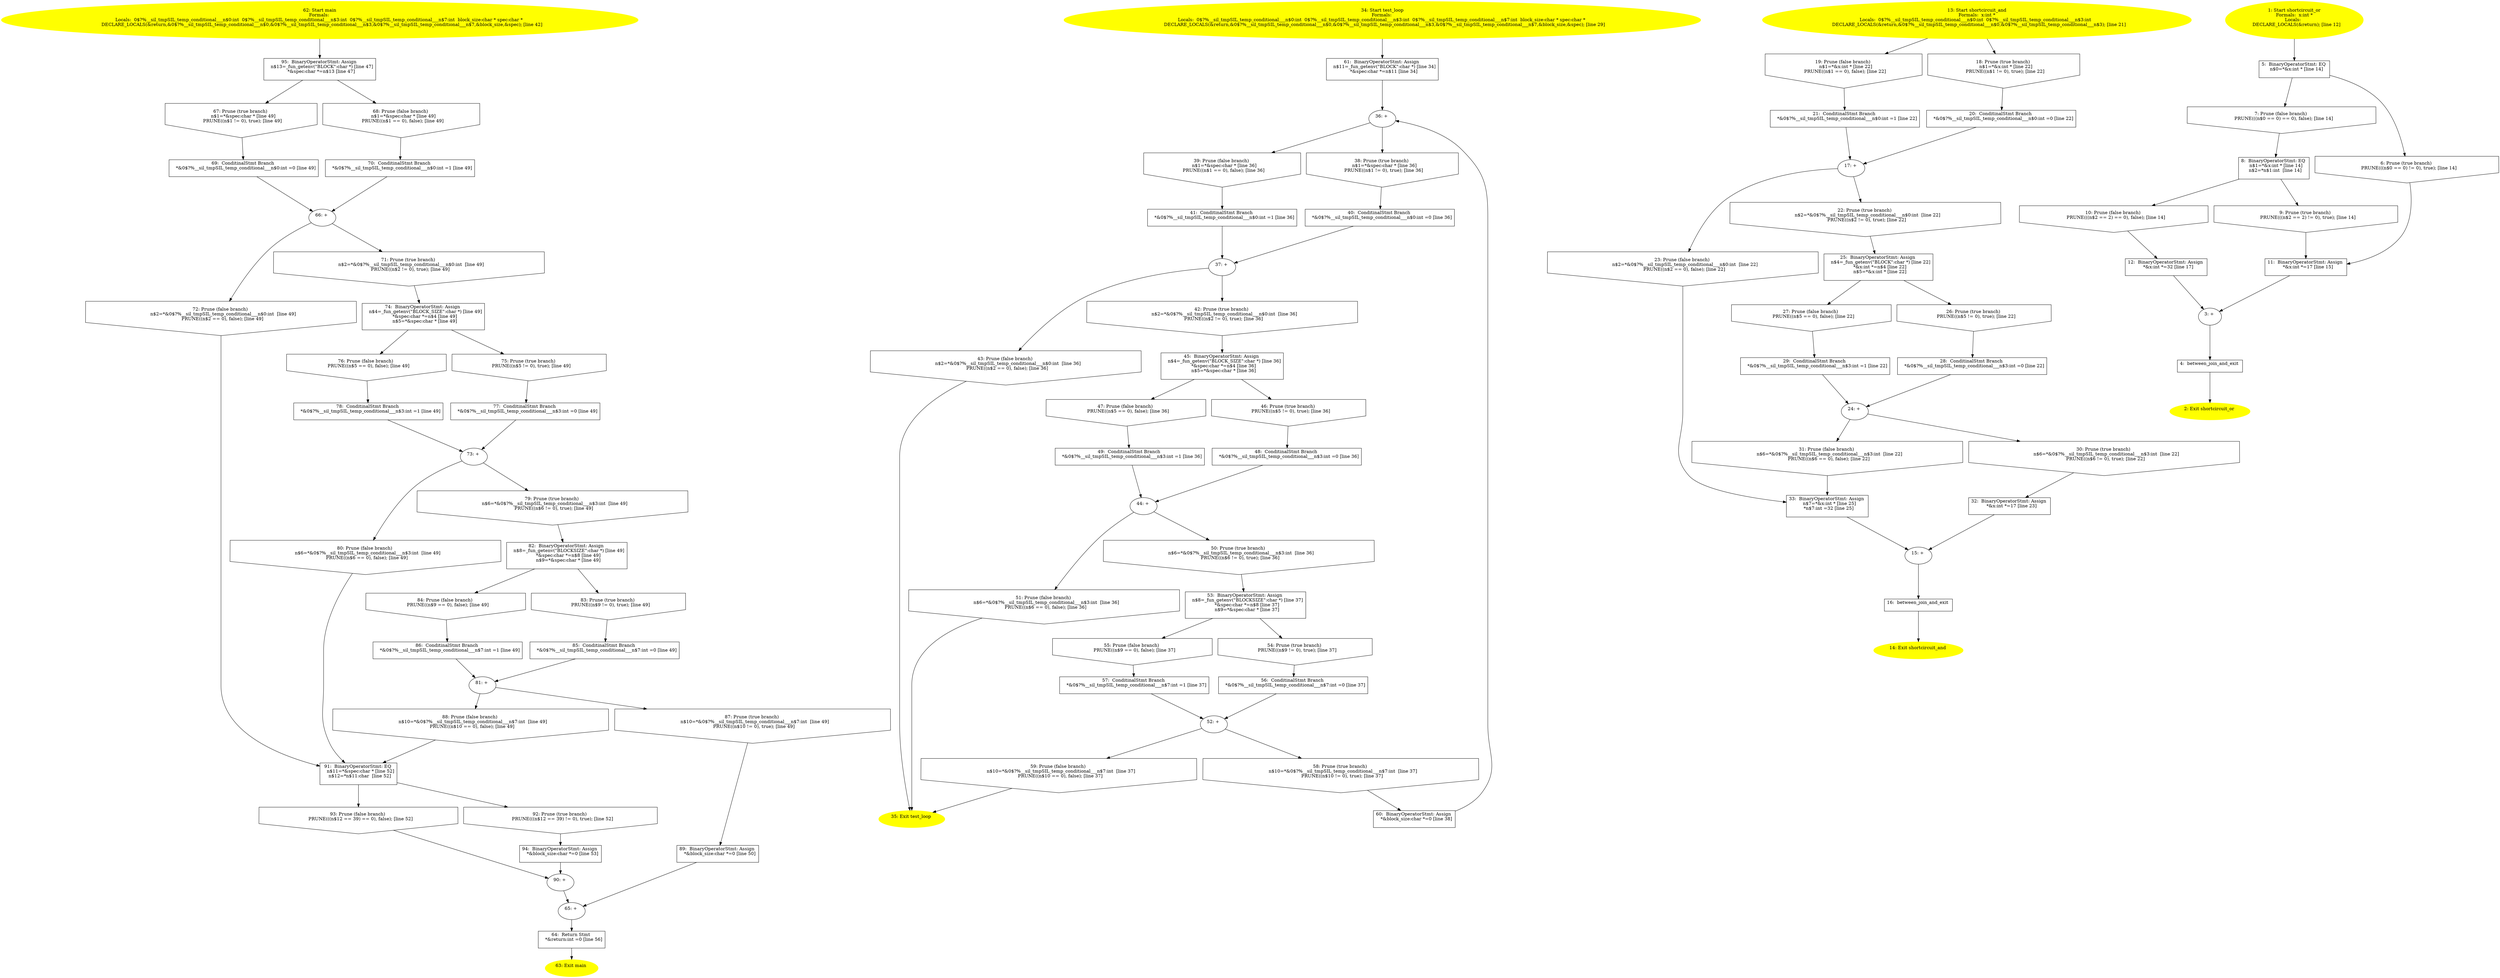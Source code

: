 /* @generated */
digraph iCFG {
95 [label="95:  BinaryOperatorStmt: Assign \n   n$13=_fun_getenv(\"BLOCK\":char *) [line 47]\n  *&spec:char *=n$13 [line 47]\n " shape="box"]
	

	 95 -> 67 ;
	 95 -> 68 ;
94 [label="94:  BinaryOperatorStmt: Assign \n   *&block_size:char *=0 [line 53]\n " shape="box"]
	

	 94 -> 90 ;
93 [label="93: Prune (false branch) \n   PRUNE(((n$12 == 39) == 0), false); [line 52]\n " shape="invhouse"]
	

	 93 -> 90 ;
92 [label="92: Prune (true branch) \n   PRUNE(((n$12 == 39) != 0), true); [line 52]\n " shape="invhouse"]
	

	 92 -> 94 ;
91 [label="91:  BinaryOperatorStmt: EQ \n   n$11=*&spec:char * [line 52]\n  n$12=*n$11:char  [line 52]\n " shape="box"]
	

	 91 -> 92 ;
	 91 -> 93 ;
90 [label="90: + \n  " ]
	

	 90 -> 65 ;
89 [label="89:  BinaryOperatorStmt: Assign \n   *&block_size:char *=0 [line 50]\n " shape="box"]
	

	 89 -> 65 ;
88 [label="88: Prune (false branch) \n   n$10=*&0$?%__sil_tmpSIL_temp_conditional___n$7:int  [line 49]\n  PRUNE((n$10 == 0), false); [line 49]\n " shape="invhouse"]
	

	 88 -> 91 ;
87 [label="87: Prune (true branch) \n   n$10=*&0$?%__sil_tmpSIL_temp_conditional___n$7:int  [line 49]\n  PRUNE((n$10 != 0), true); [line 49]\n " shape="invhouse"]
	

	 87 -> 89 ;
86 [label="86:  ConditinalStmt Branch \n   *&0$?%__sil_tmpSIL_temp_conditional___n$7:int =1 [line 49]\n " shape="box"]
	

	 86 -> 81 ;
85 [label="85:  ConditinalStmt Branch \n   *&0$?%__sil_tmpSIL_temp_conditional___n$7:int =0 [line 49]\n " shape="box"]
	

	 85 -> 81 ;
84 [label="84: Prune (false branch) \n   PRUNE((n$9 == 0), false); [line 49]\n " shape="invhouse"]
	

	 84 -> 86 ;
83 [label="83: Prune (true branch) \n   PRUNE((n$9 != 0), true); [line 49]\n " shape="invhouse"]
	

	 83 -> 85 ;
82 [label="82:  BinaryOperatorStmt: Assign \n   n$8=_fun_getenv(\"BLOCKSIZE\":char *) [line 49]\n  *&spec:char *=n$8 [line 49]\n  n$9=*&spec:char * [line 49]\n " shape="box"]
	

	 82 -> 83 ;
	 82 -> 84 ;
81 [label="81: + \n  " ]
	

	 81 -> 87 ;
	 81 -> 88 ;
80 [label="80: Prune (false branch) \n   n$6=*&0$?%__sil_tmpSIL_temp_conditional___n$3:int  [line 49]\n  PRUNE((n$6 == 0), false); [line 49]\n " shape="invhouse"]
	

	 80 -> 91 ;
79 [label="79: Prune (true branch) \n   n$6=*&0$?%__sil_tmpSIL_temp_conditional___n$3:int  [line 49]\n  PRUNE((n$6 != 0), true); [line 49]\n " shape="invhouse"]
	

	 79 -> 82 ;
78 [label="78:  ConditinalStmt Branch \n   *&0$?%__sil_tmpSIL_temp_conditional___n$3:int =1 [line 49]\n " shape="box"]
	

	 78 -> 73 ;
77 [label="77:  ConditinalStmt Branch \n   *&0$?%__sil_tmpSIL_temp_conditional___n$3:int =0 [line 49]\n " shape="box"]
	

	 77 -> 73 ;
76 [label="76: Prune (false branch) \n   PRUNE((n$5 == 0), false); [line 49]\n " shape="invhouse"]
	

	 76 -> 78 ;
75 [label="75: Prune (true branch) \n   PRUNE((n$5 != 0), true); [line 49]\n " shape="invhouse"]
	

	 75 -> 77 ;
74 [label="74:  BinaryOperatorStmt: Assign \n   n$4=_fun_getenv(\"BLOCK_SIZE\":char *) [line 49]\n  *&spec:char *=n$4 [line 49]\n  n$5=*&spec:char * [line 49]\n " shape="box"]
	

	 74 -> 75 ;
	 74 -> 76 ;
73 [label="73: + \n  " ]
	

	 73 -> 79 ;
	 73 -> 80 ;
72 [label="72: Prune (false branch) \n   n$2=*&0$?%__sil_tmpSIL_temp_conditional___n$0:int  [line 49]\n  PRUNE((n$2 == 0), false); [line 49]\n " shape="invhouse"]
	

	 72 -> 91 ;
71 [label="71: Prune (true branch) \n   n$2=*&0$?%__sil_tmpSIL_temp_conditional___n$0:int  [line 49]\n  PRUNE((n$2 != 0), true); [line 49]\n " shape="invhouse"]
	

	 71 -> 74 ;
70 [label="70:  ConditinalStmt Branch \n   *&0$?%__sil_tmpSIL_temp_conditional___n$0:int =1 [line 49]\n " shape="box"]
	

	 70 -> 66 ;
69 [label="69:  ConditinalStmt Branch \n   *&0$?%__sil_tmpSIL_temp_conditional___n$0:int =0 [line 49]\n " shape="box"]
	

	 69 -> 66 ;
68 [label="68: Prune (false branch) \n   n$1=*&spec:char * [line 49]\n  PRUNE((n$1 == 0), false); [line 49]\n " shape="invhouse"]
	

	 68 -> 70 ;
67 [label="67: Prune (true branch) \n   n$1=*&spec:char * [line 49]\n  PRUNE((n$1 != 0), true); [line 49]\n " shape="invhouse"]
	

	 67 -> 69 ;
66 [label="66: + \n  " ]
	

	 66 -> 71 ;
	 66 -> 72 ;
65 [label="65: + \n  " ]
	

	 65 -> 64 ;
64 [label="64:  Return Stmt \n   *&return:int =0 [line 56]\n " shape="box"]
	

	 64 -> 63 ;
63 [label="63: Exit main \n  " color=yellow style=filled]
	

62 [label="62: Start main\nFormals: \nLocals:  0$?%__sil_tmpSIL_temp_conditional___n$0:int  0$?%__sil_tmpSIL_temp_conditional___n$3:int  0$?%__sil_tmpSIL_temp_conditional___n$7:int  block_size:char * spec:char * \n   DECLARE_LOCALS(&return,&0$?%__sil_tmpSIL_temp_conditional___n$0,&0$?%__sil_tmpSIL_temp_conditional___n$3,&0$?%__sil_tmpSIL_temp_conditional___n$7,&block_size,&spec); [line 42]\n " color=yellow style=filled]
	

	 62 -> 95 ;
61 [label="61:  BinaryOperatorStmt: Assign \n   n$11=_fun_getenv(\"BLOCK\":char *) [line 34]\n  *&spec:char *=n$11 [line 34]\n " shape="box"]
	

	 61 -> 36 ;
60 [label="60:  BinaryOperatorStmt: Assign \n   *&block_size:char *=0 [line 38]\n " shape="box"]
	

	 60 -> 36 ;
59 [label="59: Prune (false branch) \n   n$10=*&0$?%__sil_tmpSIL_temp_conditional___n$7:int  [line 37]\n  PRUNE((n$10 == 0), false); [line 37]\n " shape="invhouse"]
	

	 59 -> 35 ;
58 [label="58: Prune (true branch) \n   n$10=*&0$?%__sil_tmpSIL_temp_conditional___n$7:int  [line 37]\n  PRUNE((n$10 != 0), true); [line 37]\n " shape="invhouse"]
	

	 58 -> 60 ;
57 [label="57:  ConditinalStmt Branch \n   *&0$?%__sil_tmpSIL_temp_conditional___n$7:int =1 [line 37]\n " shape="box"]
	

	 57 -> 52 ;
56 [label="56:  ConditinalStmt Branch \n   *&0$?%__sil_tmpSIL_temp_conditional___n$7:int =0 [line 37]\n " shape="box"]
	

	 56 -> 52 ;
55 [label="55: Prune (false branch) \n   PRUNE((n$9 == 0), false); [line 37]\n " shape="invhouse"]
	

	 55 -> 57 ;
54 [label="54: Prune (true branch) \n   PRUNE((n$9 != 0), true); [line 37]\n " shape="invhouse"]
	

	 54 -> 56 ;
53 [label="53:  BinaryOperatorStmt: Assign \n   n$8=_fun_getenv(\"BLOCKSIZE\":char *) [line 37]\n  *&spec:char *=n$8 [line 37]\n  n$9=*&spec:char * [line 37]\n " shape="box"]
	

	 53 -> 54 ;
	 53 -> 55 ;
52 [label="52: + \n  " ]
	

	 52 -> 58 ;
	 52 -> 59 ;
51 [label="51: Prune (false branch) \n   n$6=*&0$?%__sil_tmpSIL_temp_conditional___n$3:int  [line 36]\n  PRUNE((n$6 == 0), false); [line 36]\n " shape="invhouse"]
	

	 51 -> 35 ;
50 [label="50: Prune (true branch) \n   n$6=*&0$?%__sil_tmpSIL_temp_conditional___n$3:int  [line 36]\n  PRUNE((n$6 != 0), true); [line 36]\n " shape="invhouse"]
	

	 50 -> 53 ;
49 [label="49:  ConditinalStmt Branch \n   *&0$?%__sil_tmpSIL_temp_conditional___n$3:int =1 [line 36]\n " shape="box"]
	

	 49 -> 44 ;
48 [label="48:  ConditinalStmt Branch \n   *&0$?%__sil_tmpSIL_temp_conditional___n$3:int =0 [line 36]\n " shape="box"]
	

	 48 -> 44 ;
47 [label="47: Prune (false branch) \n   PRUNE((n$5 == 0), false); [line 36]\n " shape="invhouse"]
	

	 47 -> 49 ;
46 [label="46: Prune (true branch) \n   PRUNE((n$5 != 0), true); [line 36]\n " shape="invhouse"]
	

	 46 -> 48 ;
45 [label="45:  BinaryOperatorStmt: Assign \n   n$4=_fun_getenv(\"BLOCK_SIZE\":char *) [line 36]\n  *&spec:char *=n$4 [line 36]\n  n$5=*&spec:char * [line 36]\n " shape="box"]
	

	 45 -> 46 ;
	 45 -> 47 ;
44 [label="44: + \n  " ]
	

	 44 -> 50 ;
	 44 -> 51 ;
43 [label="43: Prune (false branch) \n   n$2=*&0$?%__sil_tmpSIL_temp_conditional___n$0:int  [line 36]\n  PRUNE((n$2 == 0), false); [line 36]\n " shape="invhouse"]
	

	 43 -> 35 ;
42 [label="42: Prune (true branch) \n   n$2=*&0$?%__sil_tmpSIL_temp_conditional___n$0:int  [line 36]\n  PRUNE((n$2 != 0), true); [line 36]\n " shape="invhouse"]
	

	 42 -> 45 ;
41 [label="41:  ConditinalStmt Branch \n   *&0$?%__sil_tmpSIL_temp_conditional___n$0:int =1 [line 36]\n " shape="box"]
	

	 41 -> 37 ;
40 [label="40:  ConditinalStmt Branch \n   *&0$?%__sil_tmpSIL_temp_conditional___n$0:int =0 [line 36]\n " shape="box"]
	

	 40 -> 37 ;
39 [label="39: Prune (false branch) \n   n$1=*&spec:char * [line 36]\n  PRUNE((n$1 == 0), false); [line 36]\n " shape="invhouse"]
	

	 39 -> 41 ;
38 [label="38: Prune (true branch) \n   n$1=*&spec:char * [line 36]\n  PRUNE((n$1 != 0), true); [line 36]\n " shape="invhouse"]
	

	 38 -> 40 ;
37 [label="37: + \n  " ]
	

	 37 -> 42 ;
	 37 -> 43 ;
36 [label="36: + \n  " ]
	

	 36 -> 38 ;
	 36 -> 39 ;
35 [label="35: Exit test_loop \n  " color=yellow style=filled]
	

34 [label="34: Start test_loop\nFormals: \nLocals:  0$?%__sil_tmpSIL_temp_conditional___n$0:int  0$?%__sil_tmpSIL_temp_conditional___n$3:int  0$?%__sil_tmpSIL_temp_conditional___n$7:int  block_size:char * spec:char * \n   DECLARE_LOCALS(&return,&0$?%__sil_tmpSIL_temp_conditional___n$0,&0$?%__sil_tmpSIL_temp_conditional___n$3,&0$?%__sil_tmpSIL_temp_conditional___n$7,&block_size,&spec); [line 29]\n " color=yellow style=filled]
	

	 34 -> 61 ;
33 [label="33:  BinaryOperatorStmt: Assign \n   n$7=*&x:int * [line 25]\n  *n$7:int =32 [line 25]\n " shape="box"]
	

	 33 -> 15 ;
32 [label="32:  BinaryOperatorStmt: Assign \n   *&x:int *=17 [line 23]\n " shape="box"]
	

	 32 -> 15 ;
31 [label="31: Prune (false branch) \n   n$6=*&0$?%__sil_tmpSIL_temp_conditional___n$3:int  [line 22]\n  PRUNE((n$6 == 0), false); [line 22]\n " shape="invhouse"]
	

	 31 -> 33 ;
30 [label="30: Prune (true branch) \n   n$6=*&0$?%__sil_tmpSIL_temp_conditional___n$3:int  [line 22]\n  PRUNE((n$6 != 0), true); [line 22]\n " shape="invhouse"]
	

	 30 -> 32 ;
29 [label="29:  ConditinalStmt Branch \n   *&0$?%__sil_tmpSIL_temp_conditional___n$3:int =1 [line 22]\n " shape="box"]
	

	 29 -> 24 ;
28 [label="28:  ConditinalStmt Branch \n   *&0$?%__sil_tmpSIL_temp_conditional___n$3:int =0 [line 22]\n " shape="box"]
	

	 28 -> 24 ;
27 [label="27: Prune (false branch) \n   PRUNE((n$5 == 0), false); [line 22]\n " shape="invhouse"]
	

	 27 -> 29 ;
26 [label="26: Prune (true branch) \n   PRUNE((n$5 != 0), true); [line 22]\n " shape="invhouse"]
	

	 26 -> 28 ;
25 [label="25:  BinaryOperatorStmt: Assign \n   n$4=_fun_getenv(\"BLOCK\":char *) [line 22]\n  *&x:int *=n$4 [line 22]\n  n$5=*&x:int * [line 22]\n " shape="box"]
	

	 25 -> 26 ;
	 25 -> 27 ;
24 [label="24: + \n  " ]
	

	 24 -> 30 ;
	 24 -> 31 ;
23 [label="23: Prune (false branch) \n   n$2=*&0$?%__sil_tmpSIL_temp_conditional___n$0:int  [line 22]\n  PRUNE((n$2 == 0), false); [line 22]\n " shape="invhouse"]
	

	 23 -> 33 ;
22 [label="22: Prune (true branch) \n   n$2=*&0$?%__sil_tmpSIL_temp_conditional___n$0:int  [line 22]\n  PRUNE((n$2 != 0), true); [line 22]\n " shape="invhouse"]
	

	 22 -> 25 ;
21 [label="21:  ConditinalStmt Branch \n   *&0$?%__sil_tmpSIL_temp_conditional___n$0:int =1 [line 22]\n " shape="box"]
	

	 21 -> 17 ;
20 [label="20:  ConditinalStmt Branch \n   *&0$?%__sil_tmpSIL_temp_conditional___n$0:int =0 [line 22]\n " shape="box"]
	

	 20 -> 17 ;
19 [label="19: Prune (false branch) \n   n$1=*&x:int * [line 22]\n  PRUNE((n$1 == 0), false); [line 22]\n " shape="invhouse"]
	

	 19 -> 21 ;
18 [label="18: Prune (true branch) \n   n$1=*&x:int * [line 22]\n  PRUNE((n$1 != 0), true); [line 22]\n " shape="invhouse"]
	

	 18 -> 20 ;
17 [label="17: + \n  " ]
	

	 17 -> 22 ;
	 17 -> 23 ;
16 [label="16:  between_join_and_exit \n  " shape="box"]
	

	 16 -> 14 ;
15 [label="15: + \n  " ]
	

	 15 -> 16 ;
14 [label="14: Exit shortcircuit_and \n  " color=yellow style=filled]
	

13 [label="13: Start shortcircuit_and\nFormals:  x:int *\nLocals:  0$?%__sil_tmpSIL_temp_conditional___n$0:int  0$?%__sil_tmpSIL_temp_conditional___n$3:int  \n   DECLARE_LOCALS(&return,&0$?%__sil_tmpSIL_temp_conditional___n$0,&0$?%__sil_tmpSIL_temp_conditional___n$3); [line 21]\n " color=yellow style=filled]
	

	 13 -> 18 ;
	 13 -> 19 ;
12 [label="12:  BinaryOperatorStmt: Assign \n   *&x:int *=32 [line 17]\n " shape="box"]
	

	 12 -> 3 ;
11 [label="11:  BinaryOperatorStmt: Assign \n   *&x:int *=17 [line 15]\n " shape="box"]
	

	 11 -> 3 ;
10 [label="10: Prune (false branch) \n   PRUNE(((n$2 == 2) == 0), false); [line 14]\n " shape="invhouse"]
	

	 10 -> 12 ;
9 [label="9: Prune (true branch) \n   PRUNE(((n$2 == 2) != 0), true); [line 14]\n " shape="invhouse"]
	

	 9 -> 11 ;
8 [label="8:  BinaryOperatorStmt: EQ \n   n$1=*&x:int * [line 14]\n  n$2=*n$1:int  [line 14]\n " shape="box"]
	

	 8 -> 9 ;
	 8 -> 10 ;
7 [label="7: Prune (false branch) \n   PRUNE(((n$0 == 0) == 0), false); [line 14]\n " shape="invhouse"]
	

	 7 -> 8 ;
6 [label="6: Prune (true branch) \n   PRUNE(((n$0 == 0) != 0), true); [line 14]\n " shape="invhouse"]
	

	 6 -> 11 ;
5 [label="5:  BinaryOperatorStmt: EQ \n   n$0=*&x:int * [line 14]\n " shape="box"]
	

	 5 -> 6 ;
	 5 -> 7 ;
4 [label="4:  between_join_and_exit \n  " shape="box"]
	

	 4 -> 2 ;
3 [label="3: + \n  " ]
	

	 3 -> 4 ;
2 [label="2: Exit shortcircuit_or \n  " color=yellow style=filled]
	

1 [label="1: Start shortcircuit_or\nFormals:  x:int *\nLocals:  \n   DECLARE_LOCALS(&return); [line 12]\n " color=yellow style=filled]
	

	 1 -> 5 ;
}
